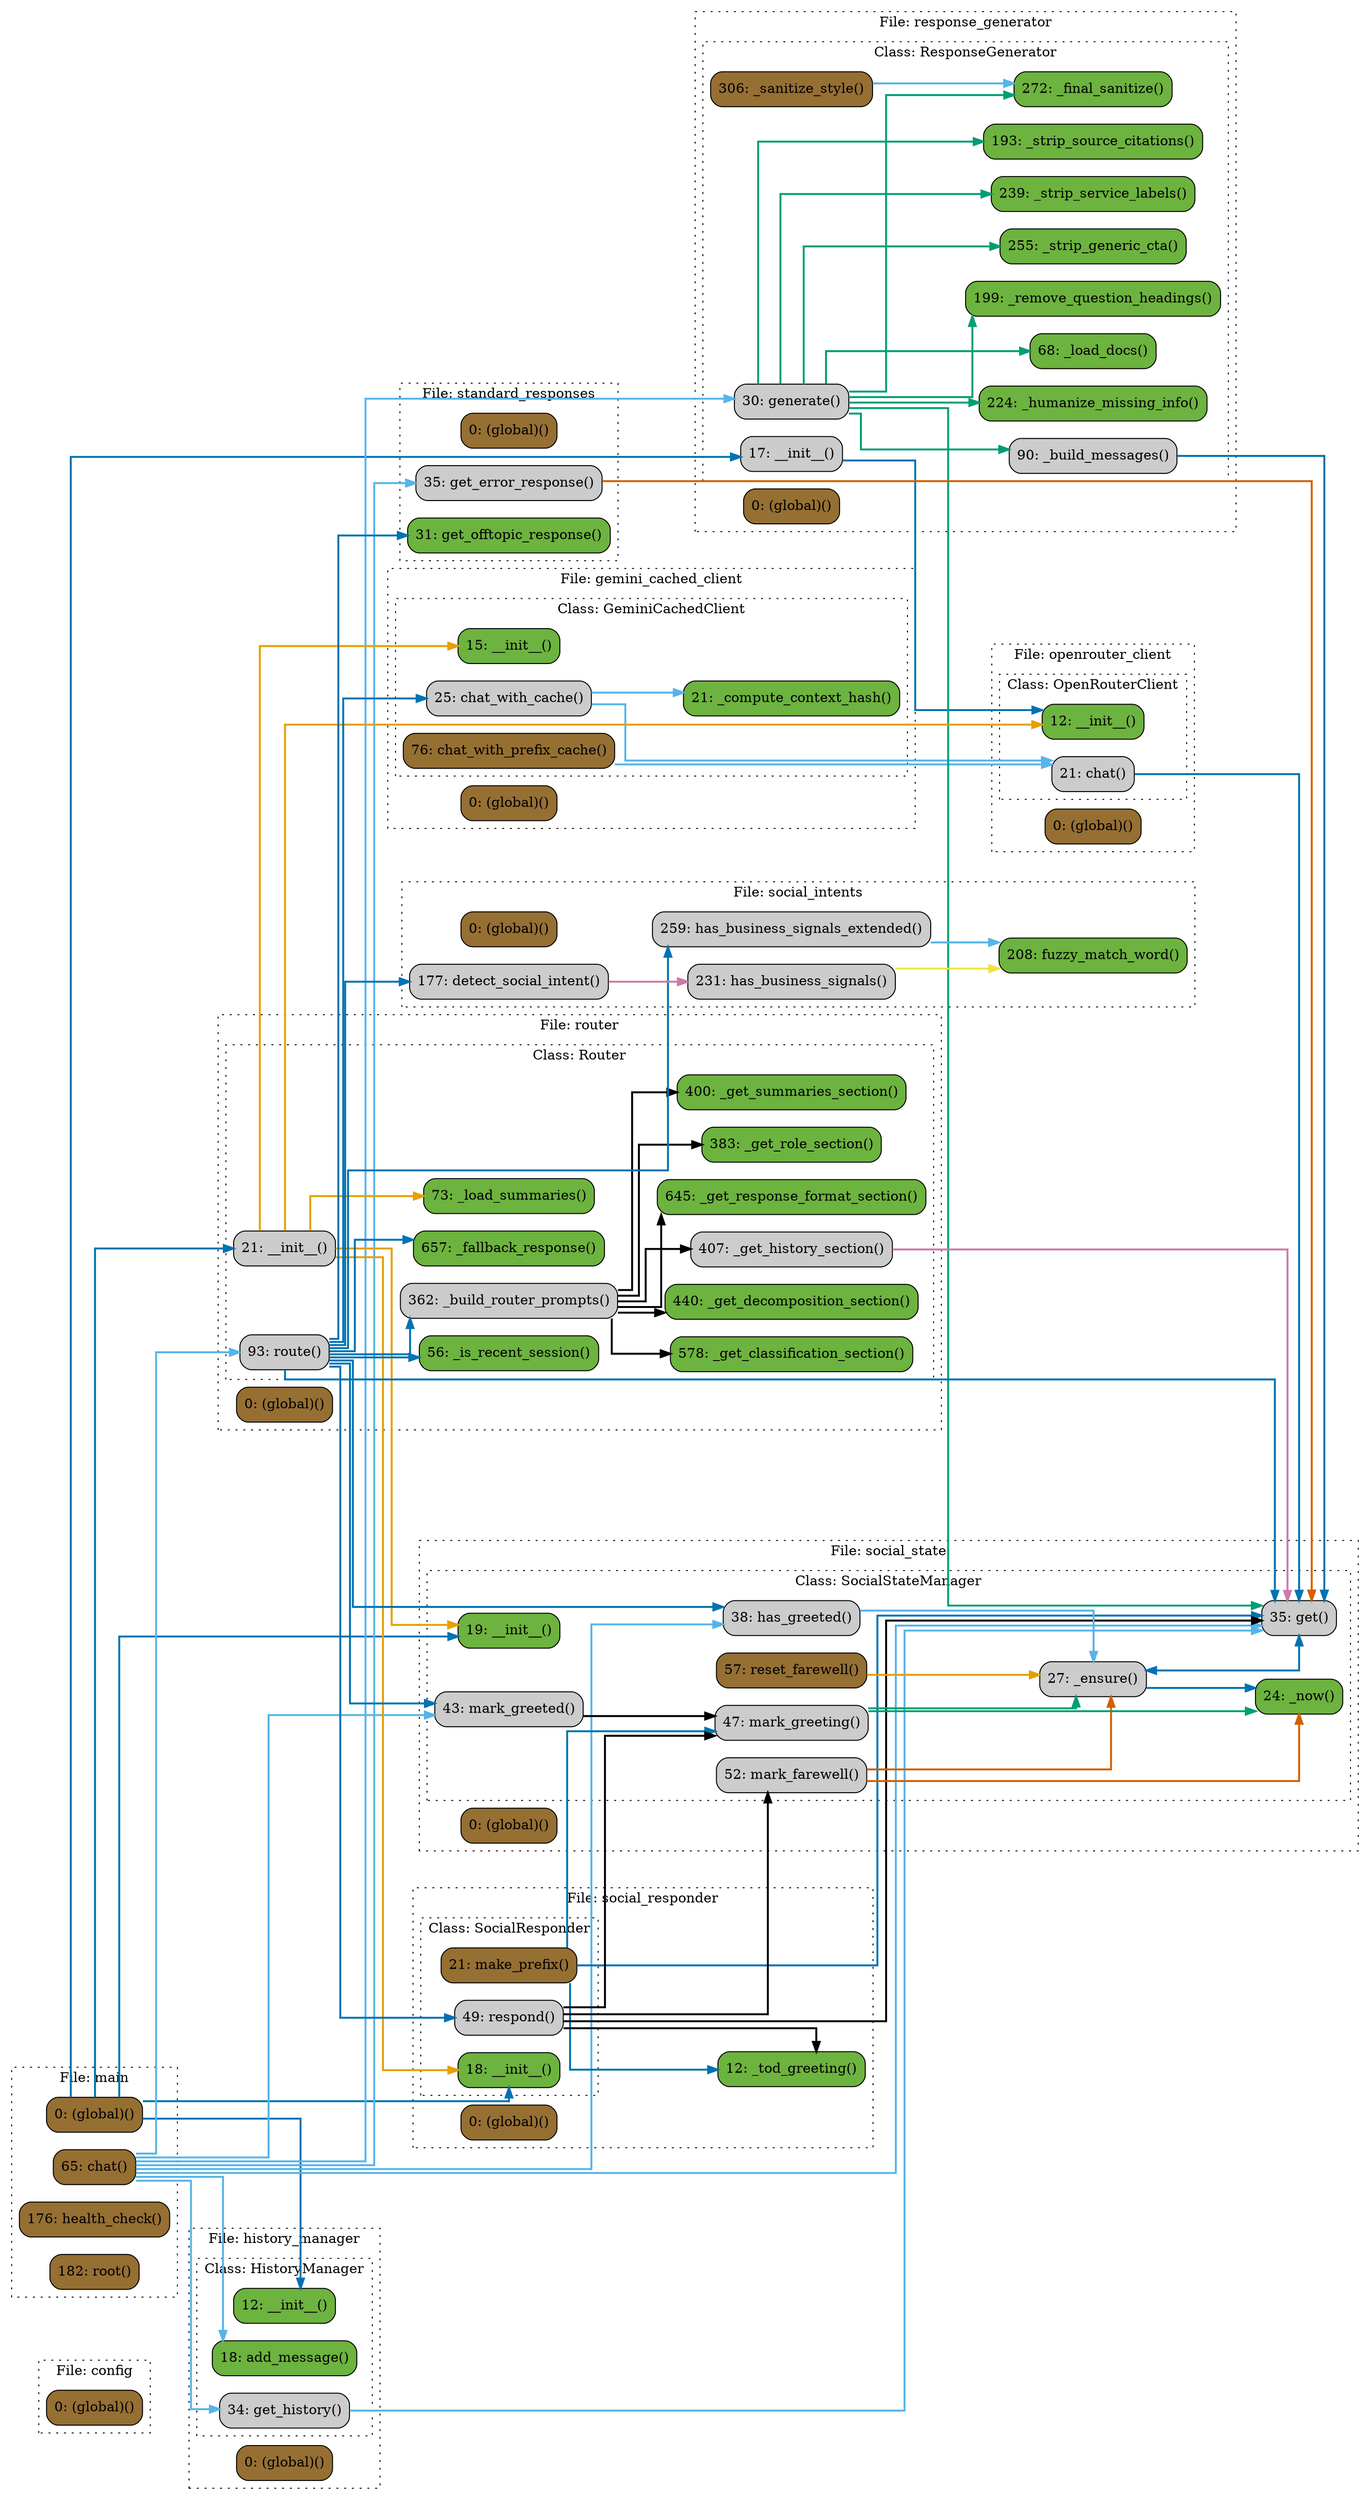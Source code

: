 digraph G {
concentrate=true;
splines="ortho";
rankdir="LR";
node_6ac2151c [label="0: (global)()" name="config::(global)" shape="rect" style="rounded,filled" fillcolor="#966F33" ];
node_50d592aa [label="0: (global)()" name="gemini_cached_client::(global)" shape="rect" style="rounded,filled" fillcolor="#966F33" ];
node_5e1dd9a2 [label="15: __init__()" name="gemini_cached_client::GeminiCachedClient.__init__" shape="rect" style="rounded,filled" fillcolor="#6db33f" ];
node_07550912 [label="21: _compute_context_hash()" name="gemini_cached_client::GeminiCachedClient._compute_context_hash" shape="rect" style="rounded,filled" fillcolor="#6db33f" ];
node_2a36157a [label="25: chat_with_cache()" name="gemini_cached_client::GeminiCachedClient.chat_with_cache" shape="rect" style="rounded,filled" fillcolor="#cccccc" ];
node_470e78aa [label="76: chat_with_prefix_cache()" name="gemini_cached_client::GeminiCachedClient.chat_with_prefix_cache" shape="rect" style="rounded,filled" fillcolor="#966F33" ];
node_87cdaffd [label="0: (global)()" name="history_manager::(global)" shape="rect" style="rounded,filled" fillcolor="#966F33" ];
node_cffb7c84 [label="12: __init__()" name="history_manager::HistoryManager.__init__" shape="rect" style="rounded,filled" fillcolor="#6db33f" ];
node_e6c1fa55 [label="18: add_message()" name="history_manager::HistoryManager.add_message" shape="rect" style="rounded,filled" fillcolor="#6db33f" ];
node_916de57a [label="34: get_history()" name="history_manager::HistoryManager.get_history" shape="rect" style="rounded,filled" fillcolor="#cccccc" ];
node_645bd1a5 [label="0: (global)()" name="main::(global)" shape="rect" style="rounded,filled" fillcolor="#966F33" ];
node_8af7cc5a [label="65: chat()" name="main::chat" shape="rect" style="rounded,filled" fillcolor="#966F33" ];
node_cc22258b [label="176: health_check()" name="main::health_check" shape="rect" style="rounded,filled" fillcolor="#966F33" ];
node_73b6b308 [label="182: root()" name="main::root" shape="rect" style="rounded,filled" fillcolor="#966F33" ];
node_7a3eeab1 [label="0: (global)()" name="openrouter_client::(global)" shape="rect" style="rounded,filled" fillcolor="#966F33" ];
node_359018dd [label="12: __init__()" name="openrouter_client::OpenRouterClient.__init__" shape="rect" style="rounded,filled" fillcolor="#6db33f" ];
node_c24aaa1d [label="21: chat()" name="openrouter_client::OpenRouterClient.chat" shape="rect" style="rounded,filled" fillcolor="#cccccc" ];
node_1d3cdda6 [label="0: (global)()" name="response_generator::(global)" shape="rect" style="rounded,filled" fillcolor="#966F33" ];
node_3cffc6fd [label="17: __init__()" name="response_generator::ResponseGenerator.__init__" shape="rect" style="rounded,filled" fillcolor="#cccccc" ];
node_675e49a5 [label="90: _build_messages()" name="response_generator::ResponseGenerator._build_messages" shape="rect" style="rounded,filled" fillcolor="#cccccc" ];
node_d2b02059 [label="272: _final_sanitize()" name="response_generator::ResponseGenerator._final_sanitize" shape="rect" style="rounded,filled" fillcolor="#6db33f" ];
node_e43f1ab3 [label="224: _humanize_missing_info()" name="response_generator::ResponseGenerator._humanize_missing_info" shape="rect" style="rounded,filled" fillcolor="#6db33f" ];
node_bdfdac55 [label="68: _load_docs()" name="response_generator::ResponseGenerator._load_docs" shape="rect" style="rounded,filled" fillcolor="#6db33f" ];
node_54d21248 [label="199: _remove_question_headings()" name="response_generator::ResponseGenerator._remove_question_headings" shape="rect" style="rounded,filled" fillcolor="#6db33f" ];
node_626bc30a [label="306: _sanitize_style()" name="response_generator::ResponseGenerator._sanitize_style" shape="rect" style="rounded,filled" fillcolor="#966F33" ];
node_25ab636e [label="255: _strip_generic_cta()" name="response_generator::ResponseGenerator._strip_generic_cta" shape="rect" style="rounded,filled" fillcolor="#6db33f" ];
node_0d224160 [label="239: _strip_service_labels()" name="response_generator::ResponseGenerator._strip_service_labels" shape="rect" style="rounded,filled" fillcolor="#6db33f" ];
node_91f4a8fb [label="193: _strip_source_citations()" name="response_generator::ResponseGenerator._strip_source_citations" shape="rect" style="rounded,filled" fillcolor="#6db33f" ];
node_d84bed23 [label="30: generate()" name="response_generator::ResponseGenerator.generate" shape="rect" style="rounded,filled" fillcolor="#cccccc" ];
node_f22662c3 [label="0: (global)()" name="router::(global)" shape="rect" style="rounded,filled" fillcolor="#966F33" ];
node_b8f307a9 [label="21: __init__()" name="router::Router.__init__" shape="rect" style="rounded,filled" fillcolor="#cccccc" ];
node_3415c8b0 [label="362: _build_router_prompts()" name="router::Router._build_router_prompts" shape="rect" style="rounded,filled" fillcolor="#cccccc" ];
node_daf06e27 [label="657: _fallback_response()" name="router::Router._fallback_response" shape="rect" style="rounded,filled" fillcolor="#6db33f" ];
node_a1efbb00 [label="578: _get_classification_section()" name="router::Router._get_classification_section" shape="rect" style="rounded,filled" fillcolor="#6db33f" ];
node_e27cd526 [label="440: _get_decomposition_section()" name="router::Router._get_decomposition_section" shape="rect" style="rounded,filled" fillcolor="#6db33f" ];
node_ab34b64f [label="407: _get_history_section()" name="router::Router._get_history_section" shape="rect" style="rounded,filled" fillcolor="#cccccc" ];
node_3457066e [label="645: _get_response_format_section()" name="router::Router._get_response_format_section" shape="rect" style="rounded,filled" fillcolor="#6db33f" ];
node_fb8d67a9 [label="383: _get_role_section()" name="router::Router._get_role_section" shape="rect" style="rounded,filled" fillcolor="#6db33f" ];
node_22071042 [label="400: _get_summaries_section()" name="router::Router._get_summaries_section" shape="rect" style="rounded,filled" fillcolor="#6db33f" ];
node_118923f1 [label="56: _is_recent_session()" name="router::Router._is_recent_session" shape="rect" style="rounded,filled" fillcolor="#6db33f" ];
node_0c92b1bc [label="73: _load_summaries()" name="router::Router._load_summaries" shape="rect" style="rounded,filled" fillcolor="#6db33f" ];
node_0315ce7d [label="93: route()" name="router::Router.route" shape="rect" style="rounded,filled" fillcolor="#cccccc" ];
node_8c2b5394 [label="0: (global)()" name="social_intents::(global)" shape="rect" style="rounded,filled" fillcolor="#966F33" ];
node_712fb0b7 [label="177: detect_social_intent()" name="social_intents::detect_social_intent" shape="rect" style="rounded,filled" fillcolor="#cccccc" ];
node_ac772a84 [label="208: fuzzy_match_word()" name="social_intents::fuzzy_match_word" shape="rect" style="rounded,filled" fillcolor="#6db33f" ];
node_535ca79c [label="231: has_business_signals()" name="social_intents::has_business_signals" shape="rect" style="rounded,filled" fillcolor="#cccccc" ];
node_3238bd8a [label="259: has_business_signals_extended()" name="social_intents::has_business_signals_extended" shape="rect" style="rounded,filled" fillcolor="#cccccc" ];
node_fb84396f [label="0: (global)()" name="social_responder::(global)" shape="rect" style="rounded,filled" fillcolor="#966F33" ];
node_36eb72aa [label="18: __init__()" name="social_responder::SocialResponder.__init__" shape="rect" style="rounded,filled" fillcolor="#6db33f" ];
node_14281e65 [label="21: make_prefix()" name="social_responder::SocialResponder.make_prefix" shape="rect" style="rounded,filled" fillcolor="#966F33" ];
node_319a3138 [label="49: respond()" name="social_responder::SocialResponder.respond" shape="rect" style="rounded,filled" fillcolor="#cccccc" ];
node_442274da [label="12: _tod_greeting()" name="social_responder::_tod_greeting" shape="rect" style="rounded,filled" fillcolor="#6db33f" ];
node_ba4c002b [label="0: (global)()" name="social_state::(global)" shape="rect" style="rounded,filled" fillcolor="#966F33" ];
node_9aea52d9 [label="19: __init__()" name="social_state::SocialStateManager.__init__" shape="rect" style="rounded,filled" fillcolor="#6db33f" ];
node_07aedbb5 [label="27: _ensure()" name="social_state::SocialStateManager._ensure" shape="rect" style="rounded,filled" fillcolor="#cccccc" ];
node_dfd13f5f [label="24: _now()" name="social_state::SocialStateManager._now" shape="rect" style="rounded,filled" fillcolor="#6db33f" ];
node_d992e1b5 [label="35: get()" name="social_state::SocialStateManager.get" shape="rect" style="rounded,filled" fillcolor="#cccccc" ];
node_7b29662a [label="38: has_greeted()" name="social_state::SocialStateManager.has_greeted" shape="rect" style="rounded,filled" fillcolor="#cccccc" ];
node_087ef5c6 [label="52: mark_farewell()" name="social_state::SocialStateManager.mark_farewell" shape="rect" style="rounded,filled" fillcolor="#cccccc" ];
node_b9799af0 [label="43: mark_greeted()" name="social_state::SocialStateManager.mark_greeted" shape="rect" style="rounded,filled" fillcolor="#cccccc" ];
node_ad175f1b [label="47: mark_greeting()" name="social_state::SocialStateManager.mark_greeting" shape="rect" style="rounded,filled" fillcolor="#cccccc" ];
node_4f3a09b9 [label="57: reset_farewell()" name="social_state::SocialStateManager.reset_farewell" shape="rect" style="rounded,filled" fillcolor="#966F33" ];
node_29275184 [label="0: (global)()" name="standard_responses::(global)" shape="rect" style="rounded,filled" fillcolor="#966F33" ];
node_0b2410be [label="35: get_error_response()" name="standard_responses::get_error_response" shape="rect" style="rounded,filled" fillcolor="#cccccc" ];
node_f0ba0ac1 [label="31: get_offtopic_response()" name="standard_responses::get_offtopic_response" shape="rect" style="rounded,filled" fillcolor="#6db33f" ];
node_2a36157a -> node_07550912 [color="#56B4E9" penwidth="2"];
node_2a36157a -> node_c24aaa1d [color="#56B4E9" penwidth="2"];
node_470e78aa -> node_c24aaa1d [color="#56B4E9" penwidth="2"];
node_916de57a -> node_d992e1b5 [color="#56B4E9" penwidth="2"];
node_645bd1a5 -> node_cffb7c84 [color="#0072B2" penwidth="2"];
node_645bd1a5 -> node_3cffc6fd [color="#0072B2" penwidth="2"];
node_645bd1a5 -> node_b8f307a9 [color="#0072B2" penwidth="2"];
node_645bd1a5 -> node_36eb72aa [color="#0072B2" penwidth="2"];
node_645bd1a5 -> node_9aea52d9 [color="#0072B2" penwidth="2"];
node_8af7cc5a -> node_e6c1fa55 [color="#56B4E9" penwidth="2"];
node_8af7cc5a -> node_e6c1fa55 [color="#56B4E9" penwidth="2"];
node_8af7cc5a -> node_916de57a [color="#56B4E9" penwidth="2"];
node_8af7cc5a -> node_d84bed23 [color="#56B4E9" penwidth="2"];
node_8af7cc5a -> node_0315ce7d [color="#56B4E9" penwidth="2"];
node_8af7cc5a -> node_d992e1b5 [color="#56B4E9" penwidth="2"];
node_8af7cc5a -> node_d992e1b5 [color="#56B4E9" penwidth="2"];
node_8af7cc5a -> node_d992e1b5 [color="#56B4E9" penwidth="2"];
node_8af7cc5a -> node_d992e1b5 [color="#56B4E9" penwidth="2"];
node_8af7cc5a -> node_d992e1b5 [color="#56B4E9" penwidth="2"];
node_8af7cc5a -> node_d992e1b5 [color="#56B4E9" penwidth="2"];
node_8af7cc5a -> node_7b29662a [color="#56B4E9" penwidth="2"];
node_8af7cc5a -> node_b9799af0 [color="#56B4E9" penwidth="2"];
node_8af7cc5a -> node_0b2410be [color="#56B4E9" penwidth="2"];
node_c24aaa1d -> node_d992e1b5 [color="#0072B2" penwidth="2"];
node_3cffc6fd -> node_359018dd [color="#0072B2" penwidth="2"];
node_675e49a5 -> node_d992e1b5 [color="#0072B2" penwidth="2"];
node_675e49a5 -> node_d992e1b5 [color="#0072B2" penwidth="2"];
node_626bc30a -> node_d2b02059 [color="#56B4E9" penwidth="2"];
node_d84bed23 -> node_675e49a5 [color="#009E73" penwidth="2"];
node_d84bed23 -> node_d2b02059 [color="#009E73" penwidth="2"];
node_d84bed23 -> node_e43f1ab3 [color="#009E73" penwidth="2"];
node_d84bed23 -> node_bdfdac55 [color="#009E73" penwidth="2"];
node_d84bed23 -> node_54d21248 [color="#009E73" penwidth="2"];
node_d84bed23 -> node_25ab636e [color="#009E73" penwidth="2"];
node_d84bed23 -> node_0d224160 [color="#009E73" penwidth="2"];
node_d84bed23 -> node_91f4a8fb [color="#009E73" penwidth="2"];
node_d84bed23 -> node_d992e1b5 [color="#009E73" penwidth="2"];
node_d84bed23 -> node_d992e1b5 [color="#009E73" penwidth="2"];
node_d84bed23 -> node_d992e1b5 [color="#009E73" penwidth="2"];
node_b8f307a9 -> node_5e1dd9a2 [color="#E69F00" penwidth="2"];
node_b8f307a9 -> node_359018dd [color="#E69F00" penwidth="2"];
node_b8f307a9 -> node_0c92b1bc [color="#E69F00" penwidth="2"];
node_b8f307a9 -> node_36eb72aa [color="#E69F00" penwidth="2"];
node_b8f307a9 -> node_9aea52d9 [color="#E69F00" penwidth="2"];
node_3415c8b0 -> node_a1efbb00 [color="#000000" penwidth="2"];
node_3415c8b0 -> node_e27cd526 [color="#000000" penwidth="2"];
node_3415c8b0 -> node_ab34b64f [color="#000000" penwidth="2"];
node_3415c8b0 -> node_3457066e [color="#000000" penwidth="2"];
node_3415c8b0 -> node_fb8d67a9 [color="#000000" penwidth="2"];
node_3415c8b0 -> node_22071042 [color="#000000" penwidth="2"];
node_ab34b64f -> node_d992e1b5 [color="#CC79A7" penwidth="2"];
node_ab34b64f -> node_d992e1b5 [color="#CC79A7" penwidth="2"];
node_0315ce7d -> node_2a36157a [color="#0072B2" penwidth="2"];
node_0315ce7d -> node_2a36157a [color="#0072B2" penwidth="2"];
node_0315ce7d -> node_3415c8b0 [color="#0072B2" penwidth="2"];
node_0315ce7d -> node_3415c8b0 [color="#0072B2" penwidth="2"];
node_0315ce7d -> node_daf06e27 [color="#0072B2" penwidth="2"];
node_0315ce7d -> node_daf06e27 [color="#0072B2" penwidth="2"];
node_0315ce7d -> node_daf06e27 [color="#0072B2" penwidth="2"];
node_0315ce7d -> node_118923f1 [color="#0072B2" penwidth="2"];
node_0315ce7d -> node_712fb0b7 [color="#0072B2" penwidth="2"];
node_0315ce7d -> node_3238bd8a [color="#0072B2" penwidth="2"];
node_0315ce7d -> node_319a3138 [color="#0072B2" penwidth="2"];
node_0315ce7d -> node_d992e1b5 [color="#0072B2" penwidth="2"];
node_0315ce7d -> node_d992e1b5 [color="#0072B2" penwidth="2"];
node_0315ce7d -> node_d992e1b5 [color="#0072B2" penwidth="2"];
node_0315ce7d -> node_d992e1b5 [color="#0072B2" penwidth="2"];
node_0315ce7d -> node_d992e1b5 [color="#0072B2" penwidth="2"];
node_0315ce7d -> node_d992e1b5 [color="#0072B2" penwidth="2"];
node_0315ce7d -> node_d992e1b5 [color="#0072B2" penwidth="2"];
node_0315ce7d -> node_d992e1b5 [color="#0072B2" penwidth="2"];
node_0315ce7d -> node_d992e1b5 [color="#0072B2" penwidth="2"];
node_0315ce7d -> node_d992e1b5 [color="#0072B2" penwidth="2"];
node_0315ce7d -> node_d992e1b5 [color="#0072B2" penwidth="2"];
node_0315ce7d -> node_7b29662a [color="#0072B2" penwidth="2"];
node_0315ce7d -> node_7b29662a [color="#0072B2" penwidth="2"];
node_0315ce7d -> node_b9799af0 [color="#0072B2" penwidth="2"];
node_0315ce7d -> node_b9799af0 [color="#0072B2" penwidth="2"];
node_0315ce7d -> node_b9799af0 [color="#0072B2" penwidth="2"];
node_0315ce7d -> node_f0ba0ac1 [color="#0072B2" penwidth="2"];
node_712fb0b7 -> node_535ca79c [color="#CC79A7" penwidth="2"];
node_535ca79c -> node_ac772a84 [color="#F0E442" penwidth="2"];
node_3238bd8a -> node_ac772a84 [color="#56B4E9" penwidth="2"];
node_14281e65 -> node_442274da [color="#0072B2" penwidth="2"];
node_14281e65 -> node_d992e1b5 [color="#0072B2" penwidth="2"];
node_14281e65 -> node_ad175f1b [color="#0072B2" penwidth="2"];
node_319a3138 -> node_442274da [color="#000000" penwidth="2"];
node_319a3138 -> node_d992e1b5 [color="#000000" penwidth="2"];
node_319a3138 -> node_087ef5c6 [color="#000000" penwidth="2"];
node_319a3138 -> node_ad175f1b [color="#000000" penwidth="2"];
node_07aedbb5 -> node_dfd13f5f [color="#0072B2" penwidth="2"];
node_07aedbb5 -> node_d992e1b5 [color="#0072B2" penwidth="2"];
node_d992e1b5 -> node_07aedbb5 [color="#0072B2" penwidth="2"];
node_7b29662a -> node_07aedbb5 [color="#56B4E9" penwidth="2"];
node_087ef5c6 -> node_07aedbb5 [color="#D55E00" penwidth="2"];
node_087ef5c6 -> node_dfd13f5f [color="#D55E00" penwidth="2"];
node_b9799af0 -> node_ad175f1b [color="#000000" penwidth="2"];
node_ad175f1b -> node_07aedbb5 [color="#009E73" penwidth="2"];
node_ad175f1b -> node_dfd13f5f [color="#009E73" penwidth="2"];
node_4f3a09b9 -> node_07aedbb5 [color="#E69F00" penwidth="2"];
node_0b2410be -> node_d992e1b5 [color="#D55E00" penwidth="2"];
subgraph cluster_1200306a {
    node_6ac2151c;
    label="File: config";
    name="config";
    style="filled";
    graph[style=dotted];
    subgraph cluster_657c6d16 {
        label="Class: Config";
        name="Config";
        style="filled";
        graph[style=dotted];
    };
};
subgraph cluster_93ea7140 {
    node_50d592aa;
    label="File: gemini_cached_client";
    name="gemini_cached_client";
    style="filled";
    graph[style=dotted];
    subgraph cluster_42bbf4b3 {
        node_5e1dd9a2 node_07550912 node_2a36157a node_470e78aa;
        label="Class: GeminiCachedClient";
        name="GeminiCachedClient";
        style="filled";
        graph[style=dotted];
    };
};
subgraph cluster_10faac41 {
    node_87cdaffd;
    label="File: history_manager";
    name="history_manager";
    style="filled";
    graph[style=dotted];
    subgraph cluster_d5a8fcce {
        node_cffb7c84 node_e6c1fa55 node_916de57a;
        label="Class: HistoryManager";
        name="HistoryManager";
        style="filled";
        graph[style=dotted];
    };
};
subgraph cluster_a6058a77 {
    node_8af7cc5a node_cc22258b node_73b6b308 node_645bd1a5;
    label="File: main";
    name="main";
    style="filled";
    graph[style=dotted];
    subgraph cluster_50bff1ad {
        label="Class: ChatRequest";
        name="ChatRequest";
        style="filled";
        graph[style=dotted];
    };
    subgraph cluster_afe5f724 {
        label="Class: ChatResponse";
        name="ChatResponse";
        style="filled";
        graph[style=dotted];
    };
};
subgraph cluster_8ba87db3 {
    node_7a3eeab1;
    label="File: openrouter_client";
    name="openrouter_client";
    style="filled";
    graph[style=dotted];
    subgraph cluster_b97e6b9a {
        node_359018dd node_c24aaa1d;
        label="Class: OpenRouterClient";
        name="OpenRouterClient";
        style="filled";
        graph[style=dotted];
    };
};
subgraph cluster_7510f637 {
    node_1d3cdda6;
    label="File: response_generator";
    name="response_generator";
    style="filled";
    graph[style=dotted];
    subgraph cluster_3d5769ae {
        node_3cffc6fd node_d84bed23 node_bdfdac55 node_675e49a5 node_91f4a8fb node_54d21248 node_e43f1ab3 node_0d224160 node_25ab636e node_d2b02059 node_626bc30a;
        label="Class: ResponseGenerator";
        name="ResponseGenerator";
        style="filled";
        graph[style=dotted];
    };
};
subgraph cluster_d9f589e0 {
    node_f22662c3;
    label="File: router";
    name="router";
    style="filled";
    graph[style=dotted];
    subgraph cluster_a0340bd5 {
        node_b8f307a9 node_118923f1 node_0c92b1bc node_0315ce7d node_3415c8b0 node_fb8d67a9 node_22071042 node_ab34b64f node_e27cd526 node_a1efbb00 node_3457066e node_daf06e27;
        label="Class: Router";
        name="Router";
        style="filled";
        graph[style=dotted];
    };
};
subgraph cluster_6d62b0b2 {
    node_712fb0b7 node_ac772a84 node_535ca79c node_3238bd8a node_8c2b5394;
    label="File: social_intents";
    name="social_intents";
    style="filled";
    graph[style=dotted];
    subgraph cluster_2c93f5c6 {
        label="Class: SocialIntent";
        name="SocialIntent";
        style="filled";
        graph[style=dotted];
    };
    subgraph cluster_30942184 {
        label="Class: SocialDetection";
        name="SocialDetection";
        style="filled";
        graph[style=dotted];
    };
};
subgraph cluster_acea20b7 {
    node_442274da node_fb84396f;
    label="File: social_responder";
    name="social_responder";
    style="filled";
    graph[style=dotted];
    subgraph cluster_d67d0c27 {
        node_36eb72aa node_14281e65 node_319a3138;
        label="Class: SocialResponder";
        name="SocialResponder";
        style="filled";
        graph[style=dotted];
    };
};
subgraph cluster_0be4965b {
    node_ba4c002b;
    label="File: social_state";
    name="social_state";
    style="filled";
    graph[style=dotted];
    subgraph cluster_7d06d819 {
        label="Class: SessionSocialState";
        name="SessionSocialState";
        style="filled";
        graph[style=dotted];
    };
    subgraph cluster_e0d5185e {
        node_9aea52d9 node_dfd13f5f node_07aedbb5 node_d992e1b5 node_7b29662a node_b9799af0 node_ad175f1b node_087ef5c6 node_4f3a09b9;
        label="Class: SocialStateManager";
        name="SocialStateManager";
        style="filled";
        graph[style=dotted];
    };
};
subgraph cluster_04c323b2 {
    node_f0ba0ac1 node_0b2410be node_29275184;
    label="File: standard_responses";
    name="standard_responses";
    style="filled";
    graph[style=dotted];
};
}
